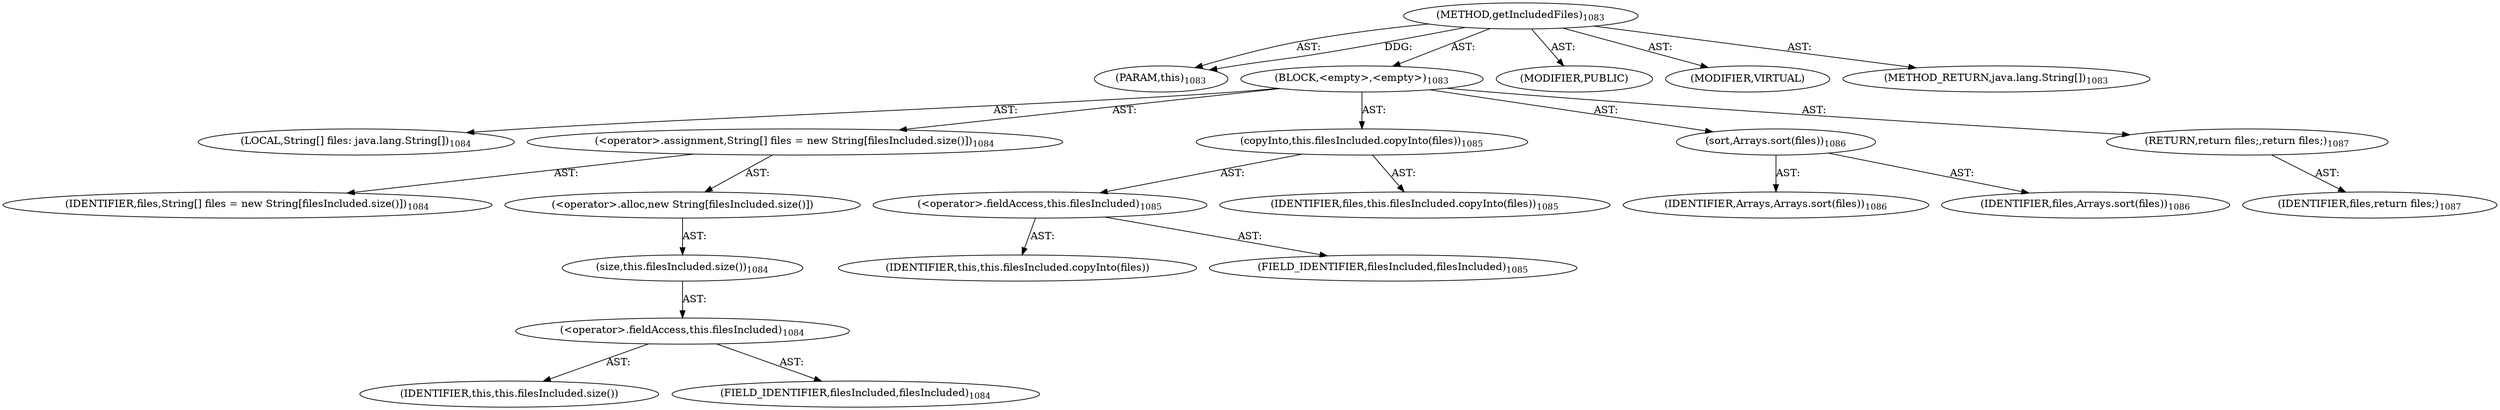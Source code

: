 digraph "getIncludedFiles" {  
"111669149729" [label = <(METHOD,getIncludedFiles)<SUB>1083</SUB>> ]
"115964117066" [label = <(PARAM,this)<SUB>1083</SUB>> ]
"25769803913" [label = <(BLOCK,&lt;empty&gt;,&lt;empty&gt;)<SUB>1083</SUB>> ]
"94489280556" [label = <(LOCAL,String[] files: java.lang.String[])<SUB>1084</SUB>> ]
"30064771640" [label = <(&lt;operator&gt;.assignment,String[] files = new String[filesIncluded.size()])<SUB>1084</SUB>> ]
"68719477239" [label = <(IDENTIFIER,files,String[] files = new String[filesIncluded.size()])<SUB>1084</SUB>> ]
"30064771641" [label = <(&lt;operator&gt;.alloc,new String[filesIncluded.size()])> ]
"30064771642" [label = <(size,this.filesIncluded.size())<SUB>1084</SUB>> ]
"30064771643" [label = <(&lt;operator&gt;.fieldAccess,this.filesIncluded)<SUB>1084</SUB>> ]
"68719477240" [label = <(IDENTIFIER,this,this.filesIncluded.size())> ]
"55834575013" [label = <(FIELD_IDENTIFIER,filesIncluded,filesIncluded)<SUB>1084</SUB>> ]
"30064771644" [label = <(copyInto,this.filesIncluded.copyInto(files))<SUB>1085</SUB>> ]
"30064771645" [label = <(&lt;operator&gt;.fieldAccess,this.filesIncluded)<SUB>1085</SUB>> ]
"68719477241" [label = <(IDENTIFIER,this,this.filesIncluded.copyInto(files))> ]
"55834575014" [label = <(FIELD_IDENTIFIER,filesIncluded,filesIncluded)<SUB>1085</SUB>> ]
"68719477242" [label = <(IDENTIFIER,files,this.filesIncluded.copyInto(files))<SUB>1085</SUB>> ]
"30064771646" [label = <(sort,Arrays.sort(files))<SUB>1086</SUB>> ]
"68719477243" [label = <(IDENTIFIER,Arrays,Arrays.sort(files))<SUB>1086</SUB>> ]
"68719477244" [label = <(IDENTIFIER,files,Arrays.sort(files))<SUB>1086</SUB>> ]
"146028888090" [label = <(RETURN,return files;,return files;)<SUB>1087</SUB>> ]
"68719477245" [label = <(IDENTIFIER,files,return files;)<SUB>1087</SUB>> ]
"133143986266" [label = <(MODIFIER,PUBLIC)> ]
"133143986267" [label = <(MODIFIER,VIRTUAL)> ]
"128849018913" [label = <(METHOD_RETURN,java.lang.String[])<SUB>1083</SUB>> ]
  "111669149729" -> "115964117066"  [ label = "AST: "] 
  "111669149729" -> "25769803913"  [ label = "AST: "] 
  "111669149729" -> "133143986266"  [ label = "AST: "] 
  "111669149729" -> "133143986267"  [ label = "AST: "] 
  "111669149729" -> "128849018913"  [ label = "AST: "] 
  "25769803913" -> "94489280556"  [ label = "AST: "] 
  "25769803913" -> "30064771640"  [ label = "AST: "] 
  "25769803913" -> "30064771644"  [ label = "AST: "] 
  "25769803913" -> "30064771646"  [ label = "AST: "] 
  "25769803913" -> "146028888090"  [ label = "AST: "] 
  "30064771640" -> "68719477239"  [ label = "AST: "] 
  "30064771640" -> "30064771641"  [ label = "AST: "] 
  "30064771641" -> "30064771642"  [ label = "AST: "] 
  "30064771642" -> "30064771643"  [ label = "AST: "] 
  "30064771643" -> "68719477240"  [ label = "AST: "] 
  "30064771643" -> "55834575013"  [ label = "AST: "] 
  "30064771644" -> "30064771645"  [ label = "AST: "] 
  "30064771644" -> "68719477242"  [ label = "AST: "] 
  "30064771645" -> "68719477241"  [ label = "AST: "] 
  "30064771645" -> "55834575014"  [ label = "AST: "] 
  "30064771646" -> "68719477243"  [ label = "AST: "] 
  "30064771646" -> "68719477244"  [ label = "AST: "] 
  "146028888090" -> "68719477245"  [ label = "AST: "] 
  "111669149729" -> "115964117066"  [ label = "DDG: "] 
}
